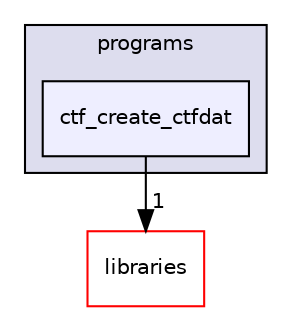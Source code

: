 digraph "xmipp/legacy/applications/programs/ctf_create_ctfdat" {
  compound=true
  node [ fontsize="10", fontname="Helvetica"];
  edge [ labelfontsize="10", labelfontname="Helvetica"];
  subgraph clusterdir_a205c211814f26c7bbd02dbfc70fcda8 {
    graph [ bgcolor="#ddddee", pencolor="black", label="programs" fontname="Helvetica", fontsize="10", URL="dir_a205c211814f26c7bbd02dbfc70fcda8.html"]
  dir_12644043139a07c4a84e1e4c9337cc8b [shape=box, label="ctf_create_ctfdat", style="filled", fillcolor="#eeeeff", pencolor="black", URL="dir_12644043139a07c4a84e1e4c9337cc8b.html"];
  }
  dir_ec5db26cfb72886407809adaaec84b8a [shape=box label="libraries" fillcolor="white" style="filled" color="red" URL="dir_ec5db26cfb72886407809adaaec84b8a.html"];
  dir_12644043139a07c4a84e1e4c9337cc8b->dir_ec5db26cfb72886407809adaaec84b8a [headlabel="1", labeldistance=1.5 headhref="dir_000272_000317.html"];
}
